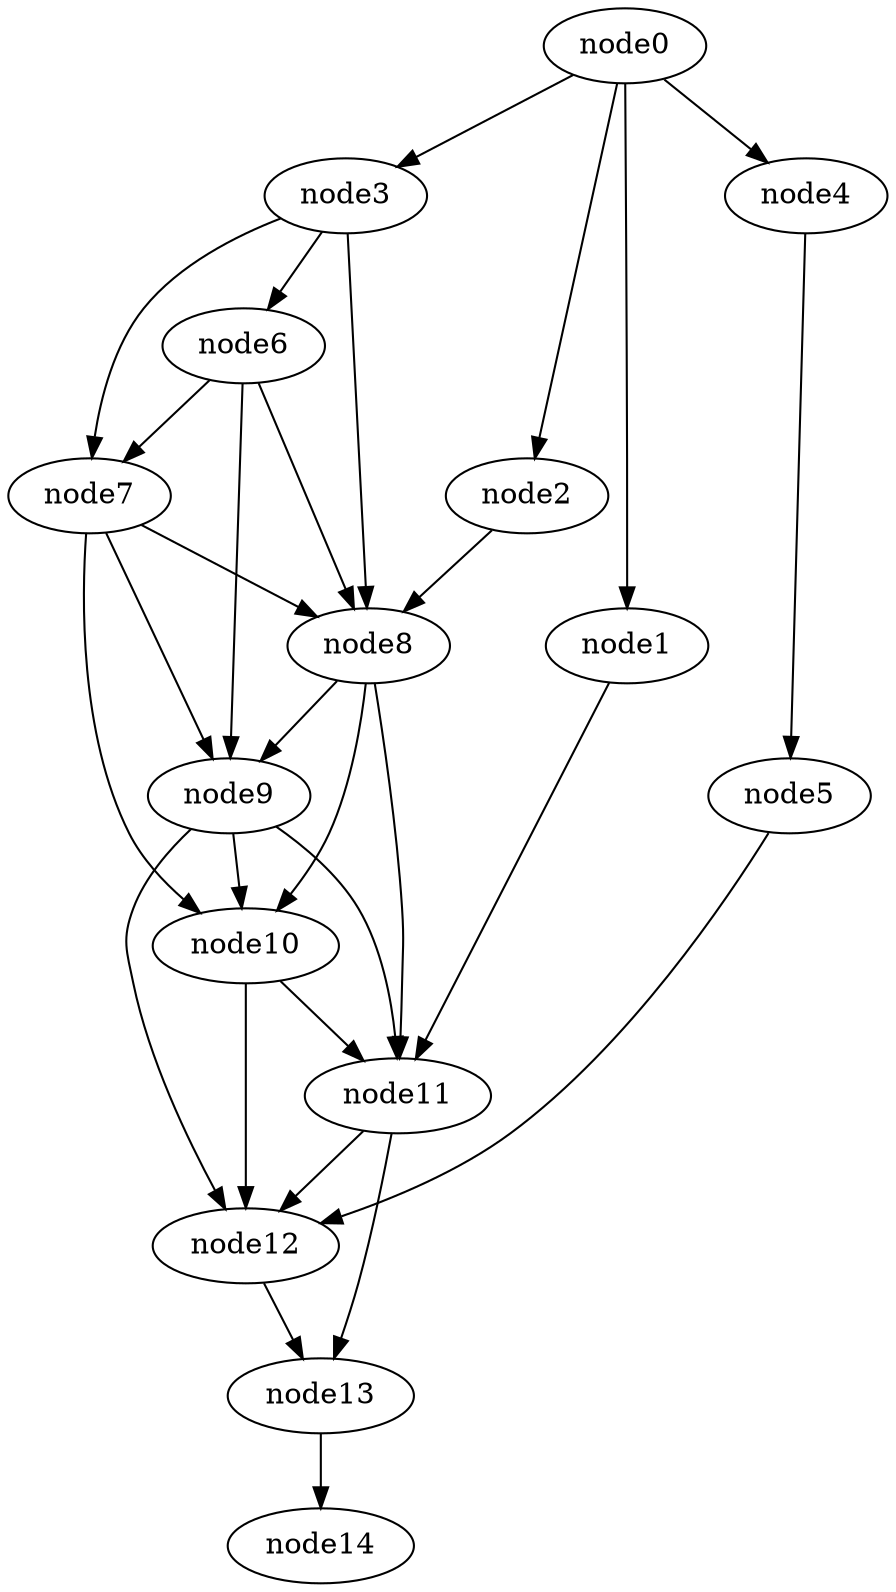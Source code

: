 digraph g{
	node14
	node13 -> node14
	node12 -> node13
	node11 -> node13
	node11 -> node12
	node10 -> node12
	node10 -> node11
	node9 -> node12
	node9 -> node11
	node9 -> node10
	node8 -> node11
	node8 -> node10
	node8 -> node9
	node7 -> node10
	node7 -> node9
	node7 -> node8
	node6 -> node9
	node6 -> node8
	node6 -> node7
	node5 -> node12
	node4 -> node5
	node3 -> node8
	node3 -> node7
	node3 -> node6
	node2 -> node8
	node1 -> node11
	node0 -> node4
	node0 -> node3
	node0 -> node2
	node0 -> node1
}
